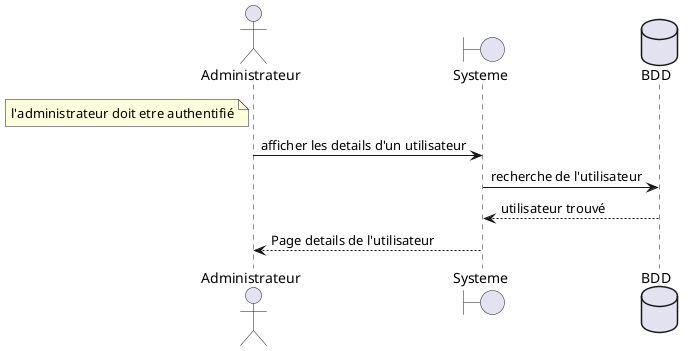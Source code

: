 @startuml details_utilisateurs

actor Administrateur
boundary Systeme
database BDD

note left of Administrateur: l'administrateur doit etre authentifié

Administrateur -> Systeme: afficher les details d'un utilisateur
Systeme -> BDD: recherche de l'utilisateur
BDD --> Systeme : utilisateur trouvé
Systeme --> Administrateur: Page details de l'utilisateur

@enduml
